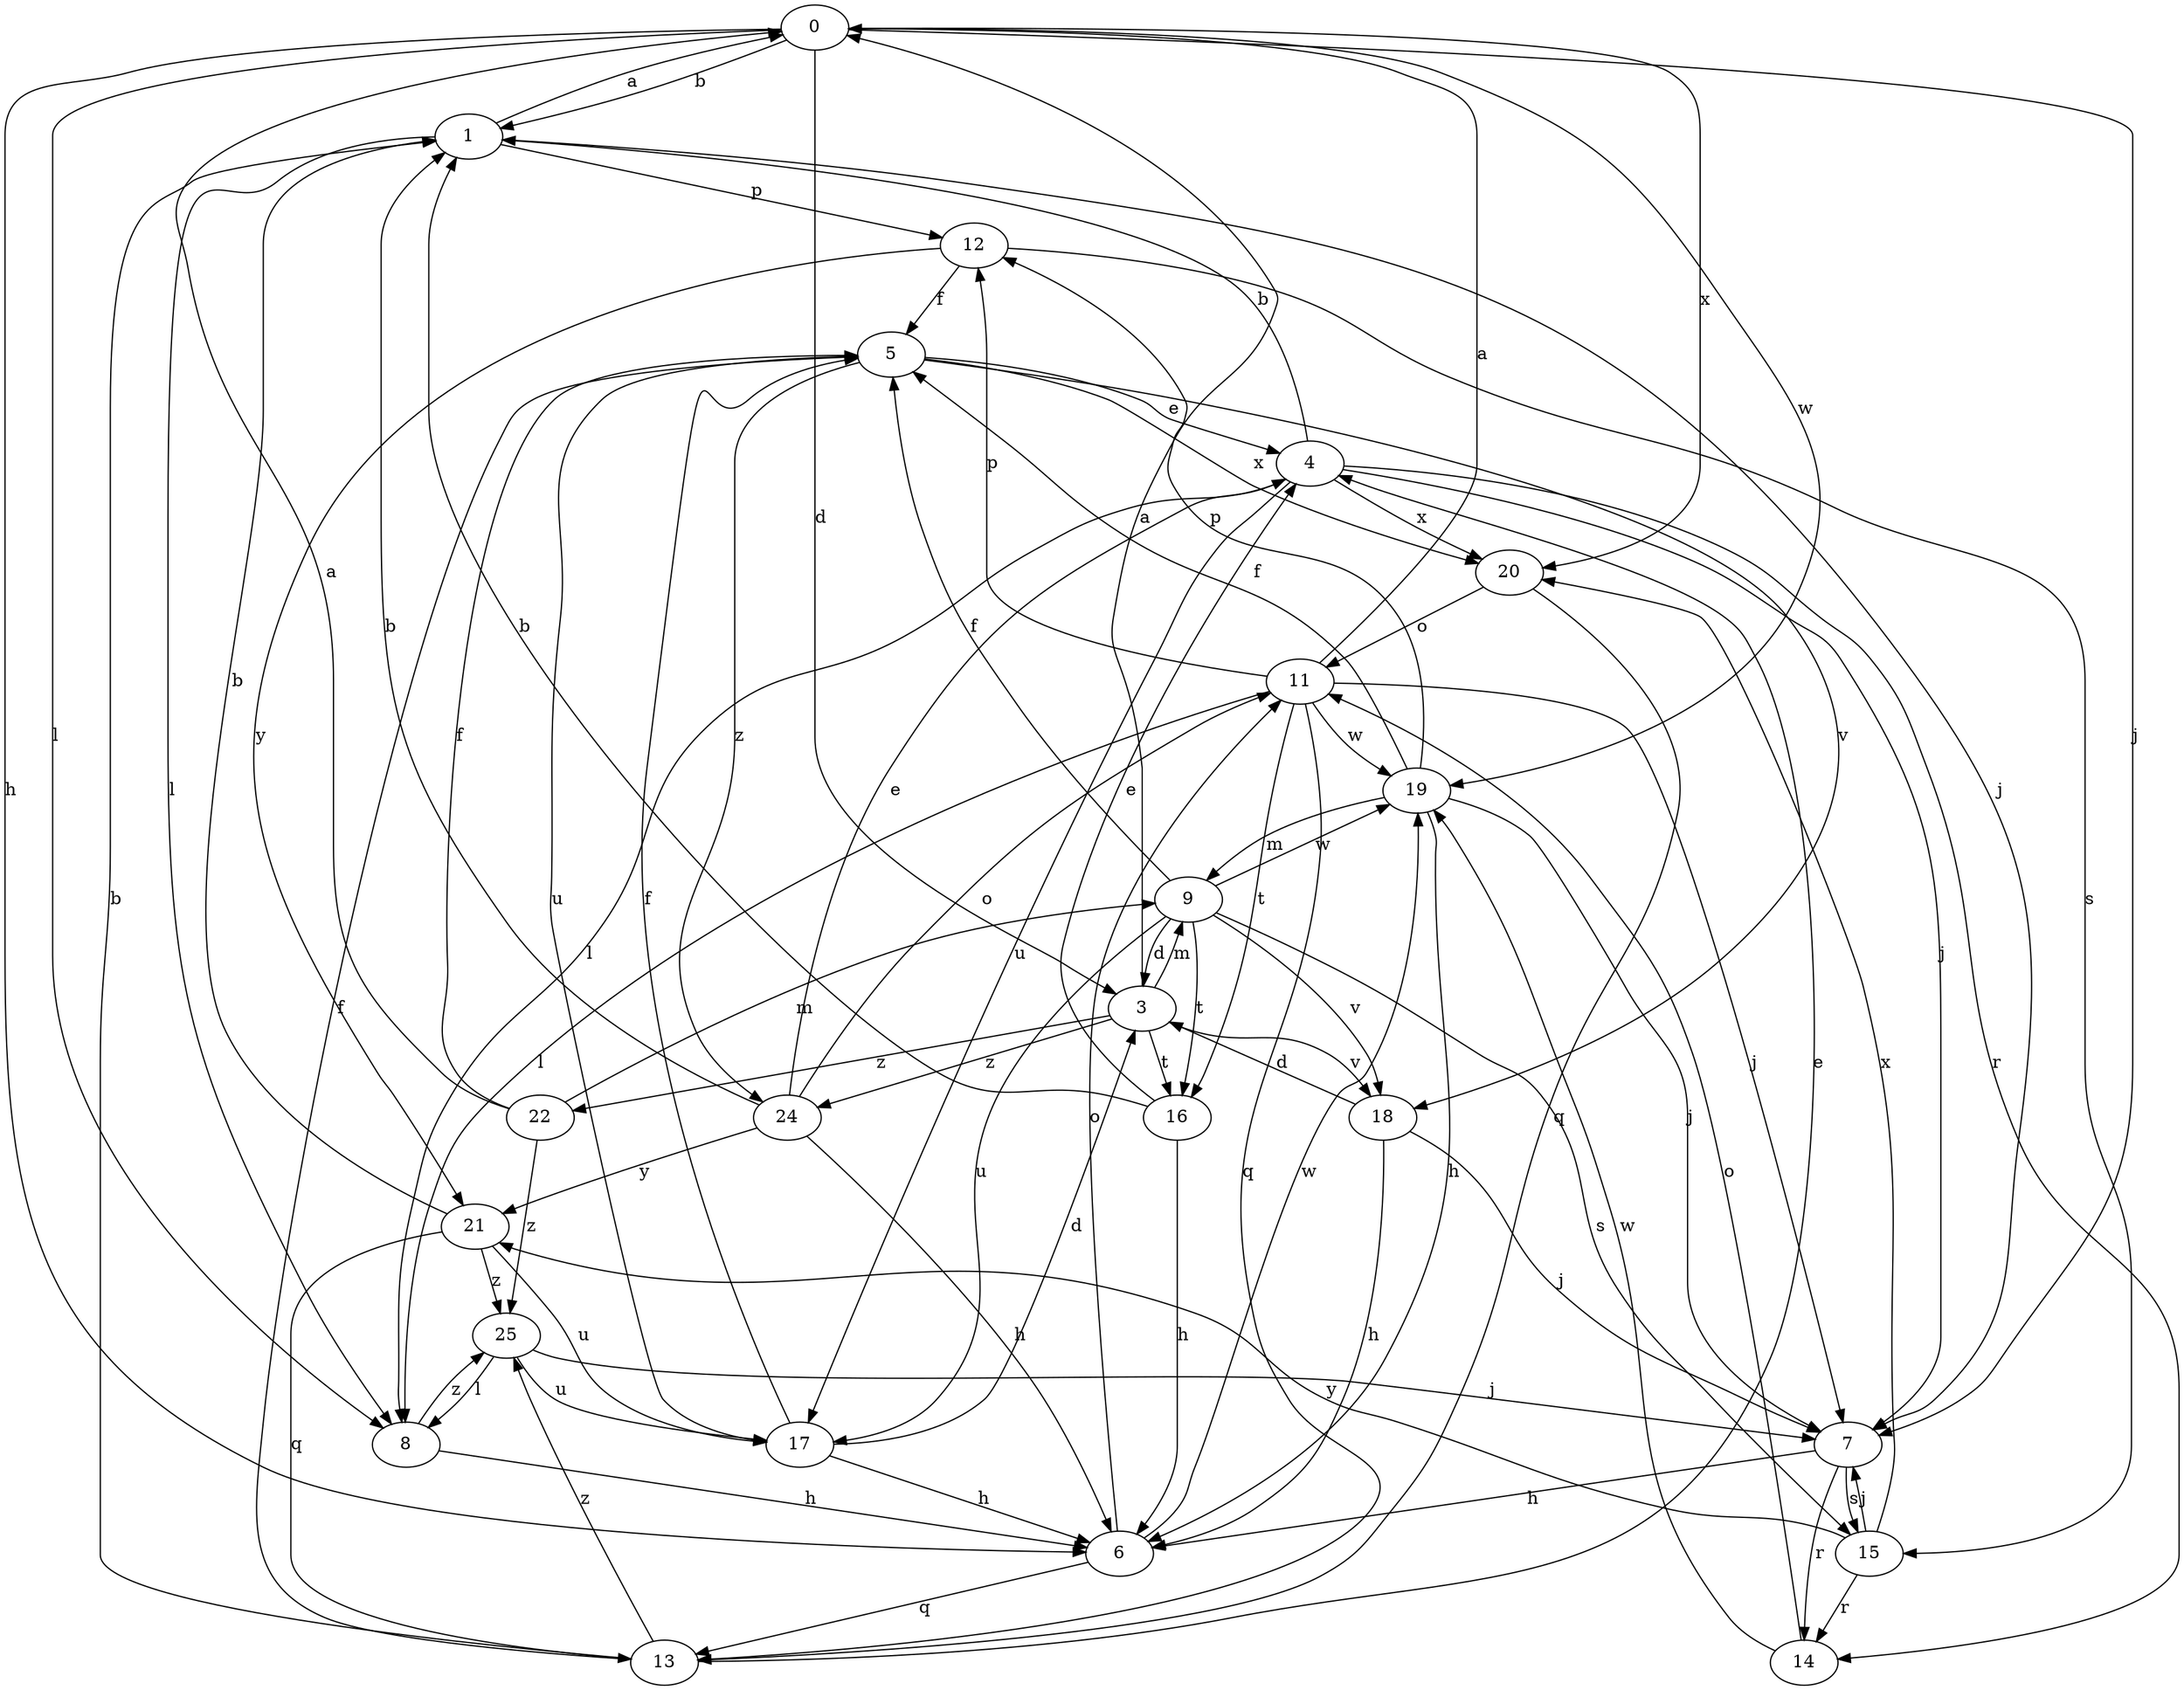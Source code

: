 strict digraph  {
0;
1;
3;
4;
5;
6;
7;
8;
9;
11;
12;
13;
14;
15;
16;
17;
18;
19;
20;
21;
22;
24;
25;
0 -> 1  [label=b];
0 -> 3  [label=d];
0 -> 6  [label=h];
0 -> 7  [label=j];
0 -> 8  [label=l];
0 -> 19  [label=w];
0 -> 20  [label=x];
1 -> 0  [label=a];
1 -> 7  [label=j];
1 -> 8  [label=l];
1 -> 12  [label=p];
3 -> 0  [label=a];
3 -> 9  [label=m];
3 -> 16  [label=t];
3 -> 18  [label=v];
3 -> 22  [label=z];
3 -> 24  [label=z];
4 -> 1  [label=b];
4 -> 7  [label=j];
4 -> 8  [label=l];
4 -> 14  [label=r];
4 -> 17  [label=u];
4 -> 20  [label=x];
5 -> 4  [label=e];
5 -> 17  [label=u];
5 -> 18  [label=v];
5 -> 20  [label=x];
5 -> 24  [label=z];
6 -> 11  [label=o];
6 -> 13  [label=q];
6 -> 19  [label=w];
7 -> 6  [label=h];
7 -> 14  [label=r];
7 -> 15  [label=s];
8 -> 6  [label=h];
8 -> 25  [label=z];
9 -> 3  [label=d];
9 -> 5  [label=f];
9 -> 15  [label=s];
9 -> 16  [label=t];
9 -> 17  [label=u];
9 -> 18  [label=v];
9 -> 19  [label=w];
11 -> 0  [label=a];
11 -> 7  [label=j];
11 -> 8  [label=l];
11 -> 12  [label=p];
11 -> 13  [label=q];
11 -> 16  [label=t];
11 -> 19  [label=w];
12 -> 5  [label=f];
12 -> 15  [label=s];
12 -> 21  [label=y];
13 -> 1  [label=b];
13 -> 4  [label=e];
13 -> 5  [label=f];
13 -> 25  [label=z];
14 -> 11  [label=o];
14 -> 19  [label=w];
15 -> 7  [label=j];
15 -> 14  [label=r];
15 -> 20  [label=x];
15 -> 21  [label=y];
16 -> 1  [label=b];
16 -> 4  [label=e];
16 -> 6  [label=h];
17 -> 3  [label=d];
17 -> 5  [label=f];
17 -> 6  [label=h];
18 -> 3  [label=d];
18 -> 6  [label=h];
18 -> 7  [label=j];
19 -> 5  [label=f];
19 -> 6  [label=h];
19 -> 7  [label=j];
19 -> 9  [label=m];
19 -> 12  [label=p];
20 -> 11  [label=o];
20 -> 13  [label=q];
21 -> 1  [label=b];
21 -> 13  [label=q];
21 -> 17  [label=u];
21 -> 25  [label=z];
22 -> 0  [label=a];
22 -> 5  [label=f];
22 -> 9  [label=m];
22 -> 25  [label=z];
24 -> 1  [label=b];
24 -> 4  [label=e];
24 -> 6  [label=h];
24 -> 11  [label=o];
24 -> 21  [label=y];
25 -> 7  [label=j];
25 -> 8  [label=l];
25 -> 17  [label=u];
}
